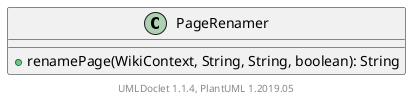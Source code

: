 @startuml

    class PageRenamer [[PageRenamer.html]] {
        +renamePage(WikiContext, String, String, boolean): String
    }


    center footer UMLDoclet 1.1.4, PlantUML 1.2019.05
@enduml
